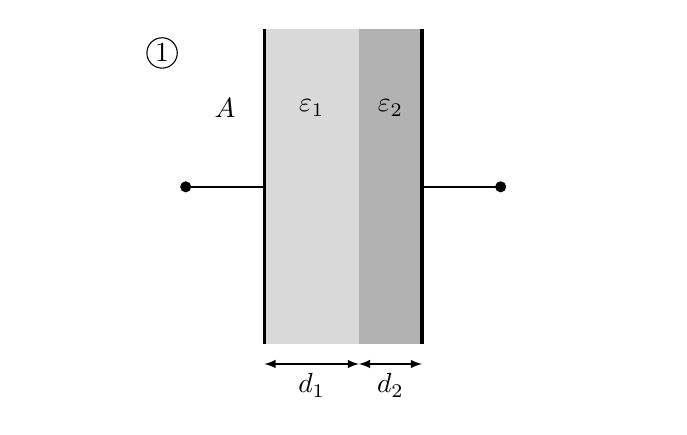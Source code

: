 \begin{tikzpicture}
  \draw[opacity=0.0] (-2,0) -- (6,0);
  
  \node[draw,circle,inner sep=1pt] at (-0.3,1.7) {$1$};
  
  \fill[color=black!15] (1,-2) rectangle (2.2,2);
  \fill[color=black!30] (2.2,-2) rectangle (3,2);
  
  \fill[black] (0,0) circle (2pt);
  \fill[black] (4,0) circle (2pt);
  \draw[thick] (0,0) -- (1,0);
  \draw[very thick] (1,2) -- (1,-2);
  \draw[thick] (3,0) -- (4,0);
  \draw[very thick] (3,2) -- (3,-2);
  
  \node at (1.6,1) {$\varepsilon_{1}$};
  \node at (2.6,1) {$\varepsilon_{2}$};
  
  \node at (0.5,1) {$A$};
  
  \draw[<->, >=latex] (1,-2.25) -- node[below] {$d_1$} (2.2,-2.25);
  \draw[<->, >=latex] (2.2,-2.25) -- node[below] {$d_2$} (3,-2.25);
  
  \ifdefined\megoldas
  \begin{scope}[yshift=-6cm,xshift=-0.5cm]
   
   \node at (2.7,2.5) {$\Downarrow$};
   
   \fill[color=black!15] (1,-2) rectangle (2.2,2);
   \fill[color=black!30] (3.2,-2) rectangle (4,2);
   
   \fill[black] (0,0) circle (2pt);
   \fill[black] (5,0) circle (2pt);
   \draw[thick] (0,0) -- (1,0);
   \draw[thick] (1,2) -- (1,-2);
   
   \draw[very thick] (2.2,2) -- (2.2,-2);
   \draw[thick] (2.2,0) -- (3.2,0);
   \draw[very thick] (3.2,2) -- (3.2,-2);
   
   \draw[thick] (4,0) -- (5,0);
   \draw[very thick] (4,2) -- (4,-2);
   
   \node at (1.6,1) {$\varepsilon_{1}$};
   \node at (3.6,1) {$\varepsilon_{2}$};
   
   \node at (0.5,1) {$A$};
   
   \draw[<->, >=latex] (1,-2.25) -- node[below] {$d_1$} (2.2,-2.25);
   \draw[<->, >=latex] (3.2,-2.25) -- node[below] {$d_2$} (4,-2.25);
  \end{scope}
  \fi
  
 \end{tikzpicture} 
